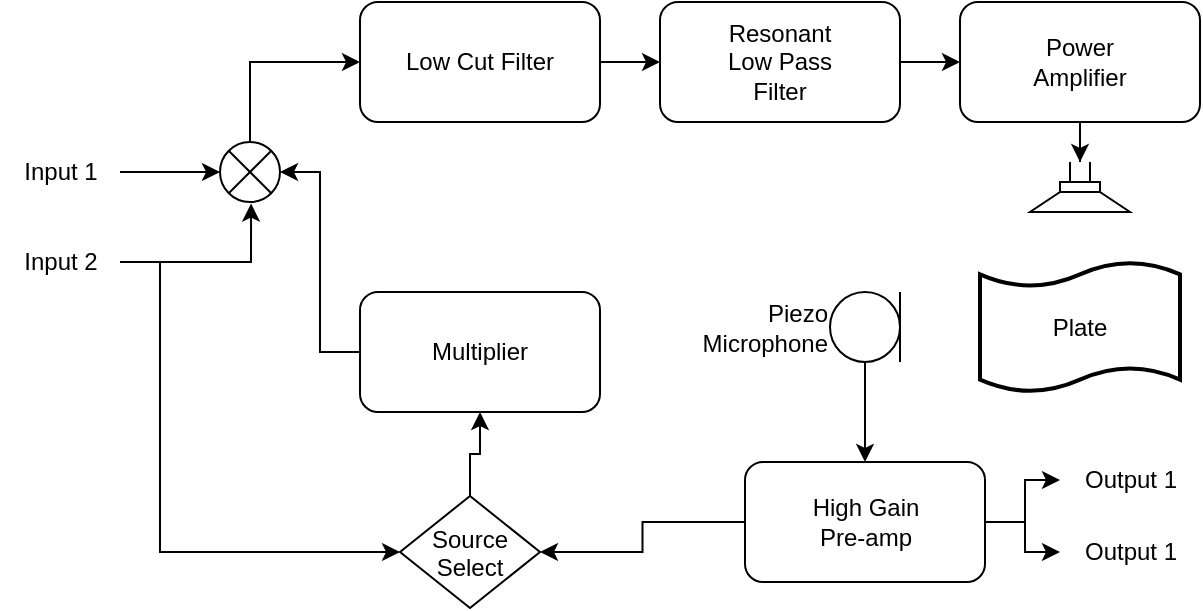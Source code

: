 <mxfile version="28.0.6">
  <diagram name="Page-1" id="6AggVy5TcJk6lYoFyexI">
    <mxGraphModel dx="823" dy="533" grid="1" gridSize="10" guides="1" tooltips="1" connect="1" arrows="1" fold="1" page="1" pageScale="1" pageWidth="1169" pageHeight="827" math="0" shadow="0">
      <root>
        <mxCell id="0" />
        <mxCell id="1" parent="0" />
        <mxCell id="rmC_TrqbJROS_ImHzdRA-17" value="" style="edgeStyle=orthogonalEdgeStyle;rounded=0;orthogonalLoop=1;jettySize=auto;html=1;" edge="1" parent="1" source="rmC_TrqbJROS_ImHzdRA-1" target="rmC_TrqbJROS_ImHzdRA-3">
          <mxGeometry relative="1" as="geometry" />
        </mxCell>
        <mxCell id="rmC_TrqbJROS_ImHzdRA-1" value="Low Cut Filter" style="rounded=1;whiteSpace=wrap;html=1;" vertex="1" parent="1">
          <mxGeometry x="240" y="90" width="120" height="60" as="geometry" />
        </mxCell>
        <mxCell id="rmC_TrqbJROS_ImHzdRA-18" value="" style="edgeStyle=orthogonalEdgeStyle;rounded=0;orthogonalLoop=1;jettySize=auto;html=1;" edge="1" parent="1" source="rmC_TrqbJROS_ImHzdRA-3" target="rmC_TrqbJROS_ImHzdRA-4">
          <mxGeometry relative="1" as="geometry" />
        </mxCell>
        <mxCell id="rmC_TrqbJROS_ImHzdRA-3" value="Resonant&lt;div&gt;Low Pass&lt;div&gt;Filter&lt;/div&gt;&lt;/div&gt;" style="rounded=1;whiteSpace=wrap;html=1;" vertex="1" parent="1">
          <mxGeometry x="390" y="90" width="120" height="60" as="geometry" />
        </mxCell>
        <mxCell id="rmC_TrqbJROS_ImHzdRA-20" value="" style="edgeStyle=orthogonalEdgeStyle;rounded=0;orthogonalLoop=1;jettySize=auto;html=1;" edge="1" parent="1" source="rmC_TrqbJROS_ImHzdRA-4" target="rmC_TrqbJROS_ImHzdRA-10">
          <mxGeometry relative="1" as="geometry" />
        </mxCell>
        <mxCell id="rmC_TrqbJROS_ImHzdRA-4" value="Power&lt;div&gt;Amplifier&lt;/div&gt;" style="rounded=1;whiteSpace=wrap;html=1;" vertex="1" parent="1">
          <mxGeometry x="540" y="90" width="120" height="60" as="geometry" />
        </mxCell>
        <mxCell id="rmC_TrqbJROS_ImHzdRA-27" style="edgeStyle=orthogonalEdgeStyle;rounded=0;orthogonalLoop=1;jettySize=auto;html=1;entryX=0;entryY=0.5;entryDx=0;entryDy=0;" edge="1" parent="1" source="rmC_TrqbJROS_ImHzdRA-5" target="rmC_TrqbJROS_ImHzdRA-1">
          <mxGeometry relative="1" as="geometry">
            <Array as="points">
              <mxPoint x="185" y="120" />
            </Array>
          </mxGeometry>
        </mxCell>
        <mxCell id="rmC_TrqbJROS_ImHzdRA-5" value="" style="shape=sumEllipse;perimeter=ellipsePerimeter;whiteSpace=wrap;html=1;backgroundOutline=1;" vertex="1" parent="1">
          <mxGeometry x="170" y="160" width="30" height="30" as="geometry" />
        </mxCell>
        <mxCell id="rmC_TrqbJROS_ImHzdRA-8" value="Plate" style="shape=tape;whiteSpace=wrap;html=1;strokeWidth=2;size=0.19" vertex="1" parent="1">
          <mxGeometry x="550" y="220" width="100" height="65" as="geometry" />
        </mxCell>
        <mxCell id="rmC_TrqbJROS_ImHzdRA-21" value="" style="edgeStyle=orthogonalEdgeStyle;rounded=0;orthogonalLoop=1;jettySize=auto;html=1;" edge="1" parent="1" source="rmC_TrqbJROS_ImHzdRA-9" target="rmC_TrqbJROS_ImHzdRA-11">
          <mxGeometry relative="1" as="geometry" />
        </mxCell>
        <mxCell id="rmC_TrqbJROS_ImHzdRA-9" value="Piezo&lt;div&gt;Microphone&lt;/div&gt;" style="verticalLabelPosition=middle;shadow=0;dashed=0;align=right;html=1;verticalAlign=middle;shape=mxgraph.electrical.radio.microphone_1;direction=west;labelPosition=left;" vertex="1" parent="1">
          <mxGeometry x="475" y="235" width="35" height="35" as="geometry" />
        </mxCell>
        <mxCell id="rmC_TrqbJROS_ImHzdRA-10" value="" style="pointerEvents=1;verticalLabelPosition=bottom;shadow=0;dashed=0;align=center;html=1;verticalAlign=top;shape=mxgraph.electrical.electro-mechanical.loudspeaker;direction=south;" vertex="1" parent="1">
          <mxGeometry x="575" y="170" width="50" height="25" as="geometry" />
        </mxCell>
        <mxCell id="rmC_TrqbJROS_ImHzdRA-24" style="edgeStyle=orthogonalEdgeStyle;rounded=0;orthogonalLoop=1;jettySize=auto;html=1;" edge="1" parent="1" source="rmC_TrqbJROS_ImHzdRA-11" target="rmC_TrqbJROS_ImHzdRA-22">
          <mxGeometry relative="1" as="geometry" />
        </mxCell>
        <mxCell id="rmC_TrqbJROS_ImHzdRA-25" style="edgeStyle=orthogonalEdgeStyle;rounded=0;orthogonalLoop=1;jettySize=auto;html=1;" edge="1" parent="1" source="rmC_TrqbJROS_ImHzdRA-11" target="rmC_TrqbJROS_ImHzdRA-23">
          <mxGeometry relative="1" as="geometry" />
        </mxCell>
        <mxCell id="rmC_TrqbJROS_ImHzdRA-32" style="edgeStyle=orthogonalEdgeStyle;rounded=0;orthogonalLoop=1;jettySize=auto;html=1;entryX=1;entryY=0.5;entryDx=0;entryDy=0;" edge="1" parent="1" source="rmC_TrqbJROS_ImHzdRA-11" target="rmC_TrqbJROS_ImHzdRA-26">
          <mxGeometry relative="1" as="geometry" />
        </mxCell>
        <mxCell id="rmC_TrqbJROS_ImHzdRA-11" value="High Gain&lt;div&gt;Pre-amp&lt;/div&gt;" style="rounded=1;whiteSpace=wrap;html=1;" vertex="1" parent="1">
          <mxGeometry x="432.5" y="320" width="120" height="60" as="geometry" />
        </mxCell>
        <mxCell id="rmC_TrqbJROS_ImHzdRA-30" style="edgeStyle=orthogonalEdgeStyle;rounded=0;orthogonalLoop=1;jettySize=auto;html=1;entryX=1;entryY=0.5;entryDx=0;entryDy=0;" edge="1" parent="1" source="rmC_TrqbJROS_ImHzdRA-12" target="rmC_TrqbJROS_ImHzdRA-5">
          <mxGeometry relative="1" as="geometry" />
        </mxCell>
        <mxCell id="rmC_TrqbJROS_ImHzdRA-12" value="Multiplier" style="rounded=1;whiteSpace=wrap;html=1;" vertex="1" parent="1">
          <mxGeometry x="240" y="235" width="120" height="60" as="geometry" />
        </mxCell>
        <mxCell id="rmC_TrqbJROS_ImHzdRA-35" style="edgeStyle=orthogonalEdgeStyle;rounded=0;orthogonalLoop=1;jettySize=auto;html=1;entryX=0;entryY=0.5;entryDx=0;entryDy=0;" edge="1" parent="1" source="rmC_TrqbJROS_ImHzdRA-13" target="rmC_TrqbJROS_ImHzdRA-5">
          <mxGeometry relative="1" as="geometry" />
        </mxCell>
        <mxCell id="rmC_TrqbJROS_ImHzdRA-13" value="Input 1" style="text;html=1;align=center;verticalAlign=middle;resizable=0;points=[];autosize=1;strokeColor=none;fillColor=none;" vertex="1" parent="1">
          <mxGeometry x="60" y="160" width="60" height="30" as="geometry" />
        </mxCell>
        <mxCell id="rmC_TrqbJROS_ImHzdRA-33" style="edgeStyle=orthogonalEdgeStyle;rounded=0;orthogonalLoop=1;jettySize=auto;html=1;entryX=0;entryY=0.5;entryDx=0;entryDy=0;exitX=1;exitY=0.5;exitDx=0;exitDy=0;exitPerimeter=0;" edge="1" parent="1" source="rmC_TrqbJROS_ImHzdRA-14" target="rmC_TrqbJROS_ImHzdRA-26">
          <mxGeometry relative="1" as="geometry">
            <Array as="points">
              <mxPoint x="140" y="220" />
              <mxPoint x="140" y="365" />
            </Array>
          </mxGeometry>
        </mxCell>
        <mxCell id="rmC_TrqbJROS_ImHzdRA-36" style="edgeStyle=orthogonalEdgeStyle;rounded=0;orthogonalLoop=1;jettySize=auto;html=1;entryX=0.518;entryY=1.026;entryDx=0;entryDy=0;entryPerimeter=0;" edge="1" parent="1" source="rmC_TrqbJROS_ImHzdRA-14" target="rmC_TrqbJROS_ImHzdRA-5">
          <mxGeometry relative="1" as="geometry">
            <mxPoint x="140" y="200.0" as="targetPoint" />
          </mxGeometry>
        </mxCell>
        <mxCell id="rmC_TrqbJROS_ImHzdRA-14" value="Input 2" style="text;html=1;align=center;verticalAlign=middle;resizable=0;points=[];autosize=1;strokeColor=none;fillColor=none;" vertex="1" parent="1">
          <mxGeometry x="60" y="205" width="60" height="30" as="geometry" />
        </mxCell>
        <mxCell id="rmC_TrqbJROS_ImHzdRA-22" value="Output 1" style="text;html=1;align=center;verticalAlign=middle;resizable=0;points=[];autosize=1;strokeColor=none;fillColor=none;" vertex="1" parent="1">
          <mxGeometry x="590" y="314" width="70" height="30" as="geometry" />
        </mxCell>
        <mxCell id="rmC_TrqbJROS_ImHzdRA-23" value="Output 1" style="text;html=1;align=center;verticalAlign=middle;resizable=0;points=[];autosize=1;strokeColor=none;fillColor=none;" vertex="1" parent="1">
          <mxGeometry x="590" y="350" width="70" height="30" as="geometry" />
        </mxCell>
        <mxCell id="rmC_TrqbJROS_ImHzdRA-34" style="edgeStyle=orthogonalEdgeStyle;rounded=0;orthogonalLoop=1;jettySize=auto;html=1;entryX=0.5;entryY=1;entryDx=0;entryDy=0;" edge="1" parent="1" source="rmC_TrqbJROS_ImHzdRA-26" target="rmC_TrqbJROS_ImHzdRA-12">
          <mxGeometry relative="1" as="geometry" />
        </mxCell>
        <mxCell id="rmC_TrqbJROS_ImHzdRA-26" value="Source&#xa;Select" style="rhombus;" vertex="1" parent="1">
          <mxGeometry x="260" y="337" width="70" height="56" as="geometry" />
        </mxCell>
      </root>
    </mxGraphModel>
  </diagram>
</mxfile>
